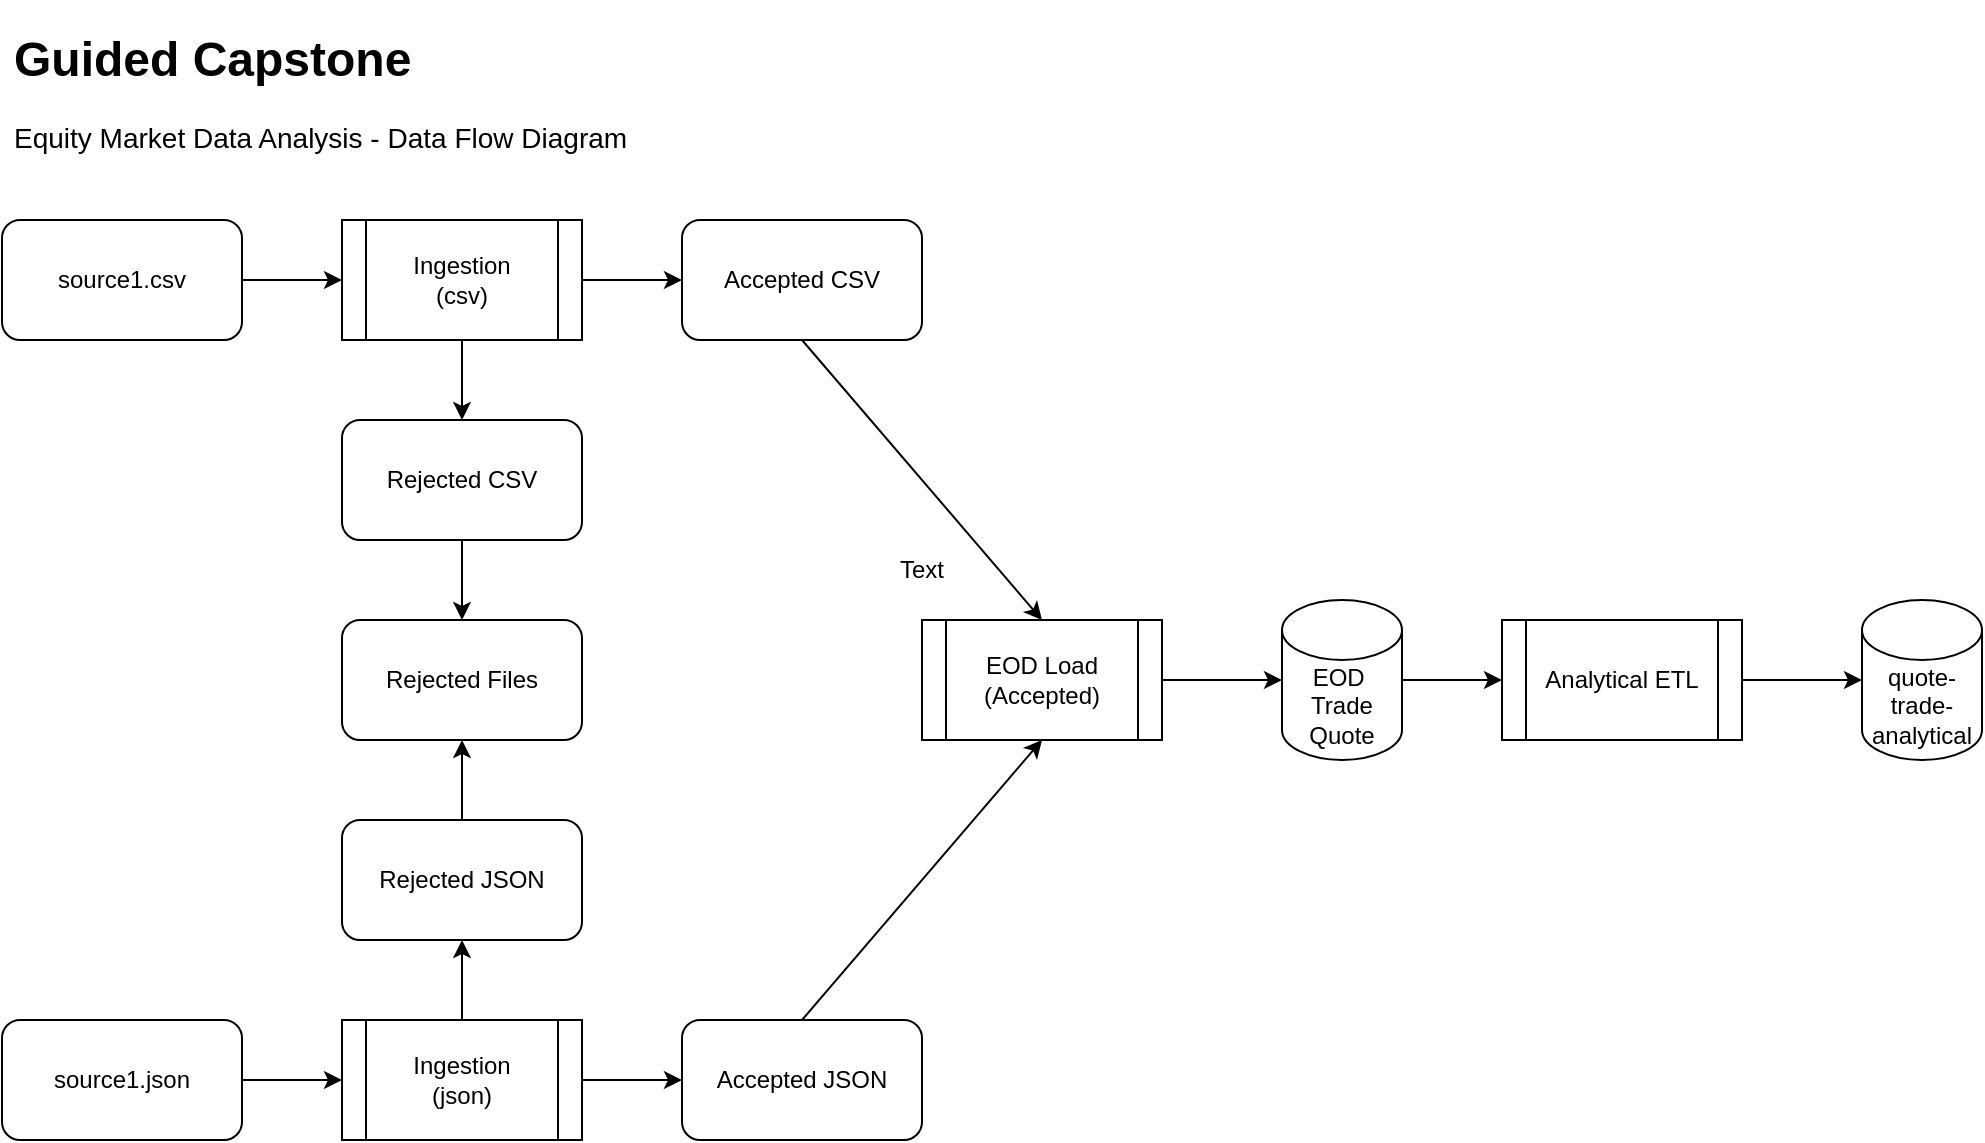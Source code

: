 <mxfile version="16.5.3" type="device"><diagram id="1Itgfam-OLpagKy77Egq" name="Page-1"><mxGraphModel dx="1422" dy="762" grid="1" gridSize="10" guides="1" tooltips="1" connect="1" arrows="1" fold="1" page="1" pageScale="1" pageWidth="850" pageHeight="1100" math="0" shadow="0"><root><mxCell id="0"/><mxCell id="1" parent="0"/><mxCell id="1HUJNFnsPYhUYpgu4eyB-1" value="Rejected Files" style="rounded=1;whiteSpace=wrap;html=1;" vertex="1" parent="1"><mxGeometry x="210" y="330" width="120" height="60" as="geometry"/></mxCell><mxCell id="1HUJNFnsPYhUYpgu4eyB-2" value="source1.csv" style="rounded=1;whiteSpace=wrap;html=1;" vertex="1" parent="1"><mxGeometry x="40" y="130" width="120" height="60" as="geometry"/></mxCell><mxCell id="1HUJNFnsPYhUYpgu4eyB-3" value="source1.json" style="rounded=1;whiteSpace=wrap;html=1;" vertex="1" parent="1"><mxGeometry x="40" y="530" width="120" height="60" as="geometry"/></mxCell><mxCell id="1HUJNFnsPYhUYpgu4eyB-4" value="Accepted CSV" style="rounded=1;whiteSpace=wrap;html=1;" vertex="1" parent="1"><mxGeometry x="380" y="130" width="120" height="60" as="geometry"/></mxCell><mxCell id="1HUJNFnsPYhUYpgu4eyB-5" value="Accepted JSON" style="rounded=1;whiteSpace=wrap;html=1;" vertex="1" parent="1"><mxGeometry x="380" y="530" width="120" height="60" as="geometry"/></mxCell><mxCell id="1HUJNFnsPYhUYpgu4eyB-6" value="Rejected CSV" style="rounded=1;whiteSpace=wrap;html=1;" vertex="1" parent="1"><mxGeometry x="210" y="230" width="120" height="60" as="geometry"/></mxCell><mxCell id="1HUJNFnsPYhUYpgu4eyB-7" value="Rejected JSON" style="rounded=1;whiteSpace=wrap;html=1;" vertex="1" parent="1"><mxGeometry x="210" y="430" width="120" height="60" as="geometry"/></mxCell><mxCell id="1HUJNFnsPYhUYpgu4eyB-8" value="Analytical ETL" style="shape=process;whiteSpace=wrap;html=1;backgroundOutline=1;" vertex="1" parent="1"><mxGeometry x="790" y="330" width="120" height="60" as="geometry"/></mxCell><mxCell id="1HUJNFnsPYhUYpgu4eyB-9" value="EOD Load&lt;br&gt;(Accepted)" style="shape=process;whiteSpace=wrap;html=1;backgroundOutline=1;" vertex="1" parent="1"><mxGeometry x="500" y="330" width="120" height="60" as="geometry"/></mxCell><mxCell id="1HUJNFnsPYhUYpgu4eyB-10" value="Ingestion&lt;br&gt;(csv)" style="shape=process;whiteSpace=wrap;html=1;backgroundOutline=1;" vertex="1" parent="1"><mxGeometry x="210" y="130" width="120" height="60" as="geometry"/></mxCell><mxCell id="1HUJNFnsPYhUYpgu4eyB-11" value="Ingestion&lt;br&gt;(json)" style="shape=process;whiteSpace=wrap;html=1;backgroundOutline=1;" vertex="1" parent="1"><mxGeometry x="210" y="530" width="120" height="60" as="geometry"/></mxCell><mxCell id="1HUJNFnsPYhUYpgu4eyB-12" value="EOD&amp;nbsp;&lt;br&gt;Trade&lt;br&gt;Quote" style="shape=cylinder3;whiteSpace=wrap;html=1;boundedLbl=1;backgroundOutline=1;size=15;" vertex="1" parent="1"><mxGeometry x="680" y="320" width="60" height="80" as="geometry"/></mxCell><mxCell id="1HUJNFnsPYhUYpgu4eyB-13" value="quote-trade-analytical" style="shape=cylinder3;whiteSpace=wrap;html=1;boundedLbl=1;backgroundOutline=1;size=15;" vertex="1" parent="1"><mxGeometry x="970" y="320" width="60" height="80" as="geometry"/></mxCell><mxCell id="1HUJNFnsPYhUYpgu4eyB-14" value="" style="endArrow=classic;html=1;rounded=0;exitX=1;exitY=0.5;exitDx=0;exitDy=0;entryX=0;entryY=0.5;entryDx=0;entryDy=0;" edge="1" parent="1" source="1HUJNFnsPYhUYpgu4eyB-2" target="1HUJNFnsPYhUYpgu4eyB-10"><mxGeometry width="50" height="50" relative="1" as="geometry"><mxPoint x="480" y="330" as="sourcePoint"/><mxPoint x="530" y="280" as="targetPoint"/></mxGeometry></mxCell><mxCell id="1HUJNFnsPYhUYpgu4eyB-15" value="" style="endArrow=classic;html=1;rounded=0;exitX=1;exitY=0.5;exitDx=0;exitDy=0;entryX=0;entryY=0.5;entryDx=0;entryDy=0;" edge="1" parent="1" source="1HUJNFnsPYhUYpgu4eyB-10" target="1HUJNFnsPYhUYpgu4eyB-4"><mxGeometry width="50" height="50" relative="1" as="geometry"><mxPoint x="480" y="330" as="sourcePoint"/><mxPoint x="530" y="280" as="targetPoint"/></mxGeometry></mxCell><mxCell id="1HUJNFnsPYhUYpgu4eyB-16" value="" style="endArrow=classic;html=1;rounded=0;entryX=0.5;entryY=0;entryDx=0;entryDy=0;exitX=0.5;exitY=1;exitDx=0;exitDy=0;" edge="1" parent="1" source="1HUJNFnsPYhUYpgu4eyB-4" target="1HUJNFnsPYhUYpgu4eyB-9"><mxGeometry width="50" height="50" relative="1" as="geometry"><mxPoint x="320" y="140" as="sourcePoint"/><mxPoint x="370" y="90" as="targetPoint"/></mxGeometry></mxCell><mxCell id="1HUJNFnsPYhUYpgu4eyB-17" value="" style="endArrow=classic;html=1;rounded=0;entryX=0.5;entryY=1;entryDx=0;entryDy=0;exitX=0.5;exitY=0;exitDx=0;exitDy=0;" edge="1" parent="1" source="1HUJNFnsPYhUYpgu4eyB-5" target="1HUJNFnsPYhUYpgu4eyB-9"><mxGeometry width="50" height="50" relative="1" as="geometry"><mxPoint x="310" y="410" as="sourcePoint"/><mxPoint x="360" y="360" as="targetPoint"/></mxGeometry></mxCell><mxCell id="1HUJNFnsPYhUYpgu4eyB-18" value="" style="endArrow=classic;html=1;rounded=0;entryX=0.5;entryY=0;entryDx=0;entryDy=0;exitX=0.5;exitY=1;exitDx=0;exitDy=0;" edge="1" parent="1" source="1HUJNFnsPYhUYpgu4eyB-10" target="1HUJNFnsPYhUYpgu4eyB-6"><mxGeometry width="50" height="50" relative="1" as="geometry"><mxPoint x="10" y="300" as="sourcePoint"/><mxPoint x="60" y="250" as="targetPoint"/></mxGeometry></mxCell><mxCell id="1HUJNFnsPYhUYpgu4eyB-19" value="" style="endArrow=classic;html=1;rounded=0;exitX=0.5;exitY=1;exitDx=0;exitDy=0;entryX=0.5;entryY=0;entryDx=0;entryDy=0;" edge="1" parent="1" source="1HUJNFnsPYhUYpgu4eyB-6" target="1HUJNFnsPYhUYpgu4eyB-1"><mxGeometry width="50" height="50" relative="1" as="geometry"><mxPoint x="480" y="330" as="sourcePoint"/><mxPoint x="530" y="280" as="targetPoint"/></mxGeometry></mxCell><mxCell id="1HUJNFnsPYhUYpgu4eyB-20" value="" style="endArrow=classic;html=1;rounded=0;entryX=0;entryY=0.5;entryDx=0;entryDy=0;exitX=1;exitY=0.5;exitDx=0;exitDy=0;" edge="1" parent="1" source="1HUJNFnsPYhUYpgu4eyB-3" target="1HUJNFnsPYhUYpgu4eyB-11"><mxGeometry width="50" height="50" relative="1" as="geometry"><mxPoint x="480" y="330" as="sourcePoint"/><mxPoint x="530" y="280" as="targetPoint"/></mxGeometry></mxCell><mxCell id="1HUJNFnsPYhUYpgu4eyB-21" value="" style="endArrow=classic;html=1;rounded=0;exitX=0.5;exitY=0;exitDx=0;exitDy=0;entryX=0.5;entryY=1;entryDx=0;entryDy=0;" edge="1" parent="1" source="1HUJNFnsPYhUYpgu4eyB-11" target="1HUJNFnsPYhUYpgu4eyB-7"><mxGeometry width="50" height="50" relative="1" as="geometry"><mxPoint x="480" y="330" as="sourcePoint"/><mxPoint x="530" y="440" as="targetPoint"/></mxGeometry></mxCell><mxCell id="1HUJNFnsPYhUYpgu4eyB-22" value="" style="endArrow=classic;html=1;rounded=0;exitX=0.5;exitY=0;exitDx=0;exitDy=0;entryX=0.5;entryY=1;entryDx=0;entryDy=0;" edge="1" parent="1" source="1HUJNFnsPYhUYpgu4eyB-7" target="1HUJNFnsPYhUYpgu4eyB-1"><mxGeometry width="50" height="50" relative="1" as="geometry"><mxPoint x="400" y="400" as="sourcePoint"/><mxPoint x="510" y="460" as="targetPoint"/></mxGeometry></mxCell><mxCell id="1HUJNFnsPYhUYpgu4eyB-23" value="" style="endArrow=classic;html=1;rounded=0;exitX=1;exitY=0.5;exitDx=0;exitDy=0;entryX=0;entryY=0.5;entryDx=0;entryDy=0;" edge="1" parent="1" source="1HUJNFnsPYhUYpgu4eyB-11" target="1HUJNFnsPYhUYpgu4eyB-5"><mxGeometry width="50" height="50" relative="1" as="geometry"><mxPoint x="480" y="330" as="sourcePoint"/><mxPoint x="530" y="280" as="targetPoint"/></mxGeometry></mxCell><mxCell id="1HUJNFnsPYhUYpgu4eyB-24" value="" style="endArrow=classic;html=1;rounded=0;exitX=1;exitY=0.5;exitDx=0;exitDy=0;entryX=0;entryY=0.5;entryDx=0;entryDy=0;entryPerimeter=0;" edge="1" parent="1" source="1HUJNFnsPYhUYpgu4eyB-9" target="1HUJNFnsPYhUYpgu4eyB-12"><mxGeometry width="50" height="50" relative="1" as="geometry"><mxPoint x="480" y="330" as="sourcePoint"/><mxPoint x="530" y="280" as="targetPoint"/></mxGeometry></mxCell><mxCell id="1HUJNFnsPYhUYpgu4eyB-25" value="" style="endArrow=classic;html=1;rounded=0;entryX=0;entryY=0.5;entryDx=0;entryDy=0;entryPerimeter=0;exitX=1;exitY=0.5;exitDx=0;exitDy=0;" edge="1" parent="1" source="1HUJNFnsPYhUYpgu4eyB-8" target="1HUJNFnsPYhUYpgu4eyB-13"><mxGeometry width="50" height="50" relative="1" as="geometry"><mxPoint x="560" y="430" as="sourcePoint"/><mxPoint x="530" y="280" as="targetPoint"/></mxGeometry></mxCell><mxCell id="1HUJNFnsPYhUYpgu4eyB-26" value="" style="endArrow=classic;html=1;rounded=0;entryX=0;entryY=0.5;entryDx=0;entryDy=0;exitX=1;exitY=0.5;exitDx=0;exitDy=0;exitPerimeter=0;" edge="1" parent="1" source="1HUJNFnsPYhUYpgu4eyB-12" target="1HUJNFnsPYhUYpgu4eyB-8"><mxGeometry width="50" height="50" relative="1" as="geometry"><mxPoint x="480" y="330" as="sourcePoint"/><mxPoint x="530" y="280" as="targetPoint"/></mxGeometry></mxCell><mxCell id="1HUJNFnsPYhUYpgu4eyB-27" value="Text" style="text;html=1;strokeColor=none;fillColor=none;align=center;verticalAlign=middle;whiteSpace=wrap;rounded=0;" vertex="1" parent="1"><mxGeometry x="470" y="290" width="60" height="30" as="geometry"/></mxCell><mxCell id="1HUJNFnsPYhUYpgu4eyB-29" value="&lt;h1&gt;Guided Capstone&lt;/h1&gt;&lt;p style=&quot;font-size: 14px&quot;&gt;Equity Market Data Analysis -&amp;nbsp;&lt;span&gt;Data Flow Diagram&lt;/span&gt;&lt;/p&gt;" style="text;html=1;strokeColor=none;fillColor=none;spacing=5;spacingTop=-20;whiteSpace=wrap;overflow=hidden;rounded=0;" vertex="1" parent="1"><mxGeometry x="41" y="30" width="700" height="120" as="geometry"/></mxCell></root></mxGraphModel></diagram></mxfile>